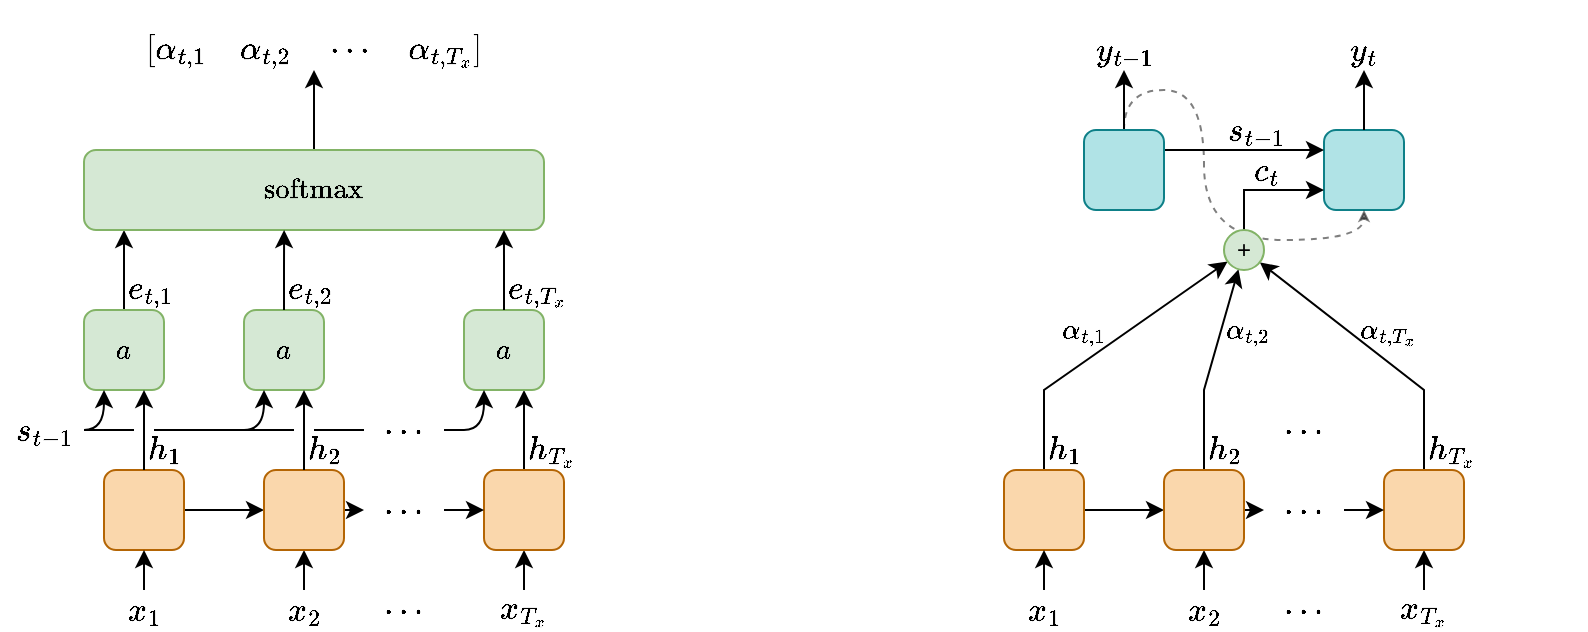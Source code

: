 <mxfile version="28.1.0">
  <diagram name="Page-1" id="7Hp5OYf-DiUog9Jv8eFp">
    <mxGraphModel dx="1181" dy="487" grid="1" gridSize="10" guides="1" tooltips="1" connect="1" arrows="1" fold="1" page="1" pageScale="1" pageWidth="1169" pageHeight="827" math="1" shadow="0">
      <root>
        <mxCell id="0" />
        <mxCell id="1" parent="0" />
        <mxCell id="xuWhe2s87QxmxpRfXsgi-13" style="edgeStyle=orthogonalEdgeStyle;rounded=0;orthogonalLoop=1;jettySize=auto;html=1;exitX=1;exitY=0.5;exitDx=0;exitDy=0;entryX=0;entryY=0.5;entryDx=0;entryDy=0;" edge="1" parent="1" source="xuWhe2s87QxmxpRfXsgi-1" target="xuWhe2s87QxmxpRfXsgi-5">
          <mxGeometry relative="1" as="geometry" />
        </mxCell>
        <mxCell id="xuWhe2s87QxmxpRfXsgi-1" value="" style="rounded=1;whiteSpace=wrap;html=1;fillColor=#fad7ac;strokeColor=#b46504;" vertex="1" parent="1">
          <mxGeometry x="190" y="320" width="40" height="40" as="geometry" />
        </mxCell>
        <mxCell id="xuWhe2s87QxmxpRfXsgi-11" style="edgeStyle=orthogonalEdgeStyle;rounded=0;orthogonalLoop=1;jettySize=auto;html=1;exitX=0.5;exitY=0;exitDx=0;exitDy=0;entryX=0.5;entryY=1;entryDx=0;entryDy=0;" edge="1" parent="1" source="xuWhe2s87QxmxpRfXsgi-2" target="xuWhe2s87QxmxpRfXsgi-1">
          <mxGeometry relative="1" as="geometry" />
        </mxCell>
        <mxCell id="xuWhe2s87QxmxpRfXsgi-2" value="$$x_1$$" style="text;html=1;align=center;verticalAlign=middle;whiteSpace=wrap;rounded=0;fontSize=14;" vertex="1" parent="1">
          <mxGeometry x="190" y="380" width="40" height="20" as="geometry" />
        </mxCell>
        <mxCell id="xuWhe2s87QxmxpRfXsgi-12" style="edgeStyle=orthogonalEdgeStyle;rounded=0;orthogonalLoop=1;jettySize=auto;html=1;exitX=0.5;exitY=0;exitDx=0;exitDy=0;entryX=0.5;entryY=1;entryDx=0;entryDy=0;" edge="1" parent="1" source="xuWhe2s87QxmxpRfXsgi-3" target="xuWhe2s87QxmxpRfXsgi-5">
          <mxGeometry relative="1" as="geometry" />
        </mxCell>
        <mxCell id="xuWhe2s87QxmxpRfXsgi-3" value="$$x_2$$" style="text;html=1;align=center;verticalAlign=middle;whiteSpace=wrap;rounded=0;fontSize=14;" vertex="1" parent="1">
          <mxGeometry x="270" y="380" width="40" height="20" as="geometry" />
        </mxCell>
        <mxCell id="xuWhe2s87QxmxpRfXsgi-20" style="edgeStyle=orthogonalEdgeStyle;rounded=0;orthogonalLoop=1;jettySize=auto;html=1;exitX=0.5;exitY=0;exitDx=0;exitDy=0;entryX=0.5;entryY=1;entryDx=0;entryDy=0;" edge="1" parent="1" source="xuWhe2s87QxmxpRfXsgi-4" target="xuWhe2s87QxmxpRfXsgi-6">
          <mxGeometry relative="1" as="geometry" />
        </mxCell>
        <mxCell id="xuWhe2s87QxmxpRfXsgi-4" value="$$x_{T_x}$$" style="text;html=1;align=center;verticalAlign=middle;whiteSpace=wrap;rounded=0;fontSize=14;" vertex="1" parent="1">
          <mxGeometry x="380" y="380" width="40" height="20" as="geometry" />
        </mxCell>
        <mxCell id="xuWhe2s87QxmxpRfXsgi-14" style="edgeStyle=orthogonalEdgeStyle;rounded=0;orthogonalLoop=1;jettySize=auto;html=1;exitX=1;exitY=0.5;exitDx=0;exitDy=0;entryX=0;entryY=0.5;entryDx=0;entryDy=0;" edge="1" parent="1" source="xuWhe2s87QxmxpRfXsgi-5" target="xuWhe2s87QxmxpRfXsgi-19">
          <mxGeometry relative="1" as="geometry">
            <mxPoint x="340" y="339.944" as="targetPoint" />
          </mxGeometry>
        </mxCell>
        <mxCell id="xuWhe2s87QxmxpRfXsgi-5" value="" style="rounded=1;whiteSpace=wrap;html=1;fillColor=#fad7ac;strokeColor=#b46504;" vertex="1" parent="1">
          <mxGeometry x="270" y="320" width="40" height="40" as="geometry" />
        </mxCell>
        <mxCell id="xuWhe2s87QxmxpRfXsgi-40" style="edgeStyle=orthogonalEdgeStyle;rounded=0;orthogonalLoop=1;jettySize=auto;html=1;exitX=0.5;exitY=0;exitDx=0;exitDy=0;entryX=0.75;entryY=1;entryDx=0;entryDy=0;" edge="1" parent="1" source="xuWhe2s87QxmxpRfXsgi-6" target="xuWhe2s87QxmxpRfXsgi-32">
          <mxGeometry relative="1" as="geometry" />
        </mxCell>
        <mxCell id="xuWhe2s87QxmxpRfXsgi-6" value="" style="rounded=1;whiteSpace=wrap;html=1;fillColor=#fad7ac;strokeColor=#b46504;" vertex="1" parent="1">
          <mxGeometry x="380" y="320" width="40" height="40" as="geometry" />
        </mxCell>
        <mxCell id="xuWhe2s87QxmxpRfXsgi-18" value="" style="endArrow=classic;html=1;rounded=0;entryX=0;entryY=0.5;entryDx=0;entryDy=0;exitX=1;exitY=0.5;exitDx=0;exitDy=0;" edge="1" parent="1" source="xuWhe2s87QxmxpRfXsgi-19" target="xuWhe2s87QxmxpRfXsgi-6">
          <mxGeometry width="50" height="50" relative="1" as="geometry">
            <mxPoint x="370" y="340" as="sourcePoint" />
            <mxPoint x="180" y="310" as="targetPoint" />
          </mxGeometry>
        </mxCell>
        <mxCell id="xuWhe2s87QxmxpRfXsgi-19" value="$$\cdots$$" style="text;html=1;align=center;verticalAlign=middle;whiteSpace=wrap;rounded=0;fontSize=14;fontStyle=0" vertex="1" parent="1">
          <mxGeometry x="320" y="330" width="40" height="20" as="geometry" />
        </mxCell>
        <mxCell id="xuWhe2s87QxmxpRfXsgi-42" style="edgeStyle=orthogonalEdgeStyle;rounded=0;orthogonalLoop=1;jettySize=auto;html=1;exitX=0.5;exitY=0;exitDx=0;exitDy=0;" edge="1" parent="1" source="xuWhe2s87QxmxpRfXsgi-21">
          <mxGeometry relative="1" as="geometry">
            <mxPoint x="200" y="200" as="targetPoint" />
          </mxGeometry>
        </mxCell>
        <mxCell id="xuWhe2s87QxmxpRfXsgi-21" value="$$a$$" style="rounded=1;whiteSpace=wrap;html=1;fillColor=#d5e8d4;strokeColor=#82b366;" vertex="1" parent="1">
          <mxGeometry x="180" y="240" width="40" height="40" as="geometry" />
        </mxCell>
        <mxCell id="xuWhe2s87QxmxpRfXsgi-24" value="" style="endArrow=classic;html=1;rounded=0;entryX=0.25;entryY=1;entryDx=0;entryDy=0;edgeStyle=orthogonalEdgeStyle;curved=1;exitX=1;exitY=0.5;exitDx=0;exitDy=0;" edge="1" parent="1" source="xuWhe2s87QxmxpRfXsgi-25" target="xuWhe2s87QxmxpRfXsgi-21">
          <mxGeometry width="50" height="50" relative="1" as="geometry">
            <mxPoint x="180" y="300" as="sourcePoint" />
            <mxPoint x="160" y="300" as="targetPoint" />
            <Array as="points">
              <mxPoint x="190" y="300" />
            </Array>
          </mxGeometry>
        </mxCell>
        <mxCell id="xuWhe2s87QxmxpRfXsgi-25" value="$$s_{t-1}$$" style="text;html=1;align=center;verticalAlign=middle;whiteSpace=wrap;rounded=0;fontSize=14;" vertex="1" parent="1">
          <mxGeometry x="140" y="290" width="40" height="20" as="geometry" />
        </mxCell>
        <mxCell id="xuWhe2s87QxmxpRfXsgi-26" value="$$a$$" style="rounded=1;whiteSpace=wrap;html=1;fillColor=#d5e8d4;strokeColor=#82b366;" vertex="1" parent="1">
          <mxGeometry x="260" y="240" width="40" height="40" as="geometry" />
        </mxCell>
        <mxCell id="xuWhe2s87QxmxpRfXsgi-27" value="" style="endArrow=classic;html=1;rounded=0;entryX=0.25;entryY=1;entryDx=0;entryDy=0;edgeStyle=orthogonalEdgeStyle;curved=1;exitX=1;exitY=0.5;exitDx=0;exitDy=0;" edge="1" parent="1" target="xuWhe2s87QxmxpRfXsgi-26">
          <mxGeometry width="50" height="50" relative="1" as="geometry">
            <mxPoint x="260" y="300" as="sourcePoint" />
            <mxPoint x="240" y="300" as="targetPoint" />
            <Array as="points">
              <mxPoint x="270" y="300" />
            </Array>
          </mxGeometry>
        </mxCell>
        <mxCell id="xuWhe2s87QxmxpRfXsgi-29" value="" style="endArrow=none;html=1;rounded=0;exitX=1;exitY=0.5;exitDx=0;exitDy=0;" edge="1" parent="1" source="xuWhe2s87QxmxpRfXsgi-25">
          <mxGeometry width="50" height="50" relative="1" as="geometry">
            <mxPoint x="240" y="310" as="sourcePoint" />
            <mxPoint x="260" y="300" as="targetPoint" />
          </mxGeometry>
        </mxCell>
        <mxCell id="xuWhe2s87QxmxpRfXsgi-32" value="$$a$$" style="rounded=1;whiteSpace=wrap;html=1;fillColor=#d5e8d4;strokeColor=#82b366;" vertex="1" parent="1">
          <mxGeometry x="370" y="240" width="40" height="40" as="geometry" />
        </mxCell>
        <mxCell id="xuWhe2s87QxmxpRfXsgi-33" value="" style="endArrow=classic;html=1;rounded=0;entryX=0.25;entryY=1;entryDx=0;entryDy=0;entryPerimeter=0;edgeStyle=orthogonalEdgeStyle;curved=1;exitX=1;exitY=0.5;exitDx=0;exitDy=0;" edge="1" parent="1" target="xuWhe2s87QxmxpRfXsgi-32">
          <mxGeometry width="50" height="50" relative="1" as="geometry">
            <mxPoint x="370" y="300" as="sourcePoint" />
            <mxPoint x="350" y="300" as="targetPoint" />
            <Array as="points">
              <mxPoint x="380" y="300" />
            </Array>
          </mxGeometry>
        </mxCell>
        <mxCell id="xuWhe2s87QxmxpRfXsgi-34" value="$$\cdots$$" style="text;html=1;align=center;verticalAlign=middle;whiteSpace=wrap;rounded=0;fontSize=14;fontStyle=0" vertex="1" parent="1">
          <mxGeometry x="320" y="380" width="40" height="20" as="geometry" />
        </mxCell>
        <mxCell id="xuWhe2s87QxmxpRfXsgi-39" style="edgeStyle=orthogonalEdgeStyle;rounded=0;orthogonalLoop=1;jettySize=auto;html=1;exitX=1;exitY=0.5;exitDx=0;exitDy=0;endArrow=none;endFill=0;" edge="1" parent="1" source="xuWhe2s87QxmxpRfXsgi-35">
          <mxGeometry relative="1" as="geometry">
            <mxPoint x="370" y="300" as="targetPoint" />
          </mxGeometry>
        </mxCell>
        <mxCell id="xuWhe2s87QxmxpRfXsgi-35" value="$$\cdots$$" style="text;html=1;align=center;verticalAlign=middle;whiteSpace=wrap;rounded=0;fontSize=14;fontStyle=0" vertex="1" parent="1">
          <mxGeometry x="320" y="290" width="40" height="20" as="geometry" />
        </mxCell>
        <mxCell id="xuWhe2s87QxmxpRfXsgi-36" value="" style="endArrow=none;html=1;rounded=0;exitX=1;exitY=0.5;exitDx=0;exitDy=0;entryX=0;entryY=0.5;entryDx=0;entryDy=0;" edge="1" parent="1" source="xuWhe2s87QxmxpRfXsgi-25" target="xuWhe2s87QxmxpRfXsgi-35">
          <mxGeometry width="50" height="50" relative="1" as="geometry">
            <mxPoint x="290" y="410" as="sourcePoint" />
            <mxPoint x="340" y="360" as="targetPoint" />
          </mxGeometry>
        </mxCell>
        <mxCell id="xuWhe2s87QxmxpRfXsgi-30" value="" style="rounded=0;whiteSpace=wrap;html=1;strokeColor=none;" vertex="1" parent="1">
          <mxGeometry x="205" y="295" width="10" height="10" as="geometry" />
        </mxCell>
        <mxCell id="xuWhe2s87QxmxpRfXsgi-23" style="edgeStyle=orthogonalEdgeStyle;rounded=0;orthogonalLoop=1;jettySize=auto;html=1;exitX=0.5;exitY=0;exitDx=0;exitDy=0;entryX=0.75;entryY=1;entryDx=0;entryDy=0;" edge="1" parent="1" source="xuWhe2s87QxmxpRfXsgi-1" target="xuWhe2s87QxmxpRfXsgi-21">
          <mxGeometry relative="1" as="geometry" />
        </mxCell>
        <mxCell id="xuWhe2s87QxmxpRfXsgi-37" value="" style="rounded=0;whiteSpace=wrap;html=1;strokeColor=none;" vertex="1" parent="1">
          <mxGeometry x="285" y="295" width="10" height="10" as="geometry" />
        </mxCell>
        <mxCell id="xuWhe2s87QxmxpRfXsgi-31" style="edgeStyle=orthogonalEdgeStyle;rounded=0;orthogonalLoop=1;jettySize=auto;html=1;exitX=0.5;exitY=0;exitDx=0;exitDy=0;entryX=0.75;entryY=1;entryDx=0;entryDy=0;" edge="1" parent="1" source="xuWhe2s87QxmxpRfXsgi-5" target="xuWhe2s87QxmxpRfXsgi-26">
          <mxGeometry relative="1" as="geometry" />
        </mxCell>
        <mxCell id="xuWhe2s87QxmxpRfXsgi-53" style="edgeStyle=orthogonalEdgeStyle;rounded=0;orthogonalLoop=1;jettySize=auto;html=1;exitX=0.5;exitY=0;exitDx=0;exitDy=0;entryX=0.5;entryY=1;entryDx=0;entryDy=0;" edge="1" parent="1" source="xuWhe2s87QxmxpRfXsgi-41" target="xuWhe2s87QxmxpRfXsgi-52">
          <mxGeometry relative="1" as="geometry" />
        </mxCell>
        <mxCell id="xuWhe2s87QxmxpRfXsgi-41" value="$$\text{softmax}$$" style="rounded=1;whiteSpace=wrap;html=1;fillColor=#d5e8d4;strokeColor=#82b366;" vertex="1" parent="1">
          <mxGeometry x="180" y="160" width="230" height="40" as="geometry" />
        </mxCell>
        <mxCell id="xuWhe2s87QxmxpRfXsgi-43" style="edgeStyle=orthogonalEdgeStyle;rounded=0;orthogonalLoop=1;jettySize=auto;html=1;exitX=0.5;exitY=0;exitDx=0;exitDy=0;entryX=0.435;entryY=1;entryDx=0;entryDy=0;entryPerimeter=0;" edge="1" parent="1" source="xuWhe2s87QxmxpRfXsgi-26" target="xuWhe2s87QxmxpRfXsgi-41">
          <mxGeometry relative="1" as="geometry" />
        </mxCell>
        <mxCell id="xuWhe2s87QxmxpRfXsgi-44" style="edgeStyle=orthogonalEdgeStyle;rounded=0;orthogonalLoop=1;jettySize=auto;html=1;exitX=0.5;exitY=0;exitDx=0;exitDy=0;entryX=0.913;entryY=1;entryDx=0;entryDy=0;entryPerimeter=0;" edge="1" parent="1" source="xuWhe2s87QxmxpRfXsgi-32" target="xuWhe2s87QxmxpRfXsgi-41">
          <mxGeometry relative="1" as="geometry" />
        </mxCell>
        <mxCell id="xuWhe2s87QxmxpRfXsgi-45" value="$$e_{t,1}$$" style="text;html=1;align=left;verticalAlign=middle;whiteSpace=wrap;rounded=0;fontSize=14;" vertex="1" parent="1">
          <mxGeometry x="200" y="220" width="40" height="20" as="geometry" />
        </mxCell>
        <mxCell id="xuWhe2s87QxmxpRfXsgi-46" value="$$h_1$$" style="text;html=1;align=left;verticalAlign=middle;whiteSpace=wrap;rounded=0;fontSize=14;" vertex="1" parent="1">
          <mxGeometry x="210" y="300" width="40" height="20" as="geometry" />
        </mxCell>
        <mxCell id="xuWhe2s87QxmxpRfXsgi-47" value="$$h_2$$" style="text;html=1;align=left;verticalAlign=middle;whiteSpace=wrap;rounded=0;fontSize=14;" vertex="1" parent="1">
          <mxGeometry x="290" y="300" width="40" height="20" as="geometry" />
        </mxCell>
        <mxCell id="xuWhe2s87QxmxpRfXsgi-48" value="$$h_{T_x}$$" style="text;html=1;align=left;verticalAlign=middle;whiteSpace=wrap;rounded=0;fontSize=14;" vertex="1" parent="1">
          <mxGeometry x="400" y="300" width="40" height="20" as="geometry" />
        </mxCell>
        <mxCell id="xuWhe2s87QxmxpRfXsgi-49" value="$$e_{t,2}$$" style="text;html=1;align=left;verticalAlign=middle;whiteSpace=wrap;rounded=0;fontSize=14;" vertex="1" parent="1">
          <mxGeometry x="280" y="220" width="40" height="20" as="geometry" />
        </mxCell>
        <mxCell id="xuWhe2s87QxmxpRfXsgi-50" value="$$e_{t,T_x}$$" style="text;html=1;align=left;verticalAlign=middle;whiteSpace=wrap;rounded=0;fontSize=14;" vertex="1" parent="1">
          <mxGeometry x="390" y="220" width="40" height="20" as="geometry" />
        </mxCell>
        <mxCell id="xuWhe2s87QxmxpRfXsgi-52" value="$$\left[\alpha_{t,1}\quad \alpha_{t,2}\quad \cdots\quad \alpha_{t,T_x}\right]$$" style="text;html=1;align=center;verticalAlign=middle;whiteSpace=wrap;rounded=0;fontSize=14;" vertex="1" parent="1">
          <mxGeometry x="195" y="100" width="200" height="20" as="geometry" />
        </mxCell>
        <mxCell id="xuWhe2s87QxmxpRfXsgi-54" style="edgeStyle=orthogonalEdgeStyle;rounded=0;orthogonalLoop=1;jettySize=auto;html=1;exitX=1;exitY=0.5;exitDx=0;exitDy=0;entryX=0;entryY=0.5;entryDx=0;entryDy=0;" edge="1" parent="1" source="xuWhe2s87QxmxpRfXsgi-55" target="xuWhe2s87QxmxpRfXsgi-63">
          <mxGeometry relative="1" as="geometry" />
        </mxCell>
        <mxCell id="xuWhe2s87QxmxpRfXsgi-96" style="rounded=0;orthogonalLoop=1;jettySize=auto;html=1;exitX=0.5;exitY=0;exitDx=0;exitDy=0;" edge="1" parent="1" source="xuWhe2s87QxmxpRfXsgi-55" target="xuWhe2s87QxmxpRfXsgi-88">
          <mxGeometry relative="1" as="geometry">
            <Array as="points">
              <mxPoint x="660" y="280" />
            </Array>
          </mxGeometry>
        </mxCell>
        <mxCell id="xuWhe2s87QxmxpRfXsgi-55" value="" style="rounded=1;whiteSpace=wrap;html=1;fillColor=#fad7ac;strokeColor=#b46504;" vertex="1" parent="1">
          <mxGeometry x="640" y="320" width="40" height="40" as="geometry" />
        </mxCell>
        <mxCell id="xuWhe2s87QxmxpRfXsgi-56" style="edgeStyle=orthogonalEdgeStyle;rounded=0;orthogonalLoop=1;jettySize=auto;html=1;exitX=0.5;exitY=0;exitDx=0;exitDy=0;entryX=0.5;entryY=1;entryDx=0;entryDy=0;" edge="1" parent="1" source="xuWhe2s87QxmxpRfXsgi-57" target="xuWhe2s87QxmxpRfXsgi-55">
          <mxGeometry relative="1" as="geometry" />
        </mxCell>
        <mxCell id="xuWhe2s87QxmxpRfXsgi-57" value="$$x_1$$" style="text;html=1;align=center;verticalAlign=middle;whiteSpace=wrap;rounded=0;fontSize=14;" vertex="1" parent="1">
          <mxGeometry x="640" y="380" width="40" height="20" as="geometry" />
        </mxCell>
        <mxCell id="xuWhe2s87QxmxpRfXsgi-58" style="edgeStyle=orthogonalEdgeStyle;rounded=0;orthogonalLoop=1;jettySize=auto;html=1;exitX=0.5;exitY=0;exitDx=0;exitDy=0;entryX=0.5;entryY=1;entryDx=0;entryDy=0;" edge="1" parent="1" source="xuWhe2s87QxmxpRfXsgi-59" target="xuWhe2s87QxmxpRfXsgi-63">
          <mxGeometry relative="1" as="geometry" />
        </mxCell>
        <mxCell id="xuWhe2s87QxmxpRfXsgi-59" value="$$x_2$$" style="text;html=1;align=center;verticalAlign=middle;whiteSpace=wrap;rounded=0;fontSize=14;" vertex="1" parent="1">
          <mxGeometry x="720" y="380" width="40" height="20" as="geometry" />
        </mxCell>
        <mxCell id="xuWhe2s87QxmxpRfXsgi-60" style="edgeStyle=orthogonalEdgeStyle;rounded=0;orthogonalLoop=1;jettySize=auto;html=1;exitX=0.5;exitY=0;exitDx=0;exitDy=0;entryX=0.5;entryY=1;entryDx=0;entryDy=0;" edge="1" parent="1" source="xuWhe2s87QxmxpRfXsgi-61" target="xuWhe2s87QxmxpRfXsgi-65">
          <mxGeometry relative="1" as="geometry" />
        </mxCell>
        <mxCell id="xuWhe2s87QxmxpRfXsgi-61" value="$$x_{T_x}$$" style="text;html=1;align=center;verticalAlign=middle;whiteSpace=wrap;rounded=0;fontSize=14;" vertex="1" parent="1">
          <mxGeometry x="830" y="380" width="40" height="20" as="geometry" />
        </mxCell>
        <mxCell id="xuWhe2s87QxmxpRfXsgi-62" style="edgeStyle=orthogonalEdgeStyle;rounded=0;orthogonalLoop=1;jettySize=auto;html=1;exitX=1;exitY=0.5;exitDx=0;exitDy=0;entryX=0;entryY=0.5;entryDx=0;entryDy=0;" edge="1" parent="1" source="xuWhe2s87QxmxpRfXsgi-63" target="xuWhe2s87QxmxpRfXsgi-67">
          <mxGeometry relative="1" as="geometry">
            <mxPoint x="790" y="339.944" as="targetPoint" />
          </mxGeometry>
        </mxCell>
        <mxCell id="xuWhe2s87QxmxpRfXsgi-97" style="rounded=0;orthogonalLoop=1;jettySize=auto;html=1;exitX=0.5;exitY=0;exitDx=0;exitDy=0;" edge="1" parent="1" source="xuWhe2s87QxmxpRfXsgi-63" target="xuWhe2s87QxmxpRfXsgi-88">
          <mxGeometry relative="1" as="geometry">
            <Array as="points">
              <mxPoint x="740" y="280" />
            </Array>
          </mxGeometry>
        </mxCell>
        <mxCell id="xuWhe2s87QxmxpRfXsgi-63" value="" style="rounded=1;whiteSpace=wrap;html=1;fillColor=#fad7ac;strokeColor=#b46504;" vertex="1" parent="1">
          <mxGeometry x="720" y="320" width="40" height="40" as="geometry" />
        </mxCell>
        <mxCell id="xuWhe2s87QxmxpRfXsgi-98" style="rounded=0;orthogonalLoop=1;jettySize=auto;html=1;exitX=0.5;exitY=0;exitDx=0;exitDy=0;" edge="1" parent="1" source="xuWhe2s87QxmxpRfXsgi-65" target="xuWhe2s87QxmxpRfXsgi-88">
          <mxGeometry relative="1" as="geometry">
            <Array as="points">
              <mxPoint x="850" y="280" />
            </Array>
          </mxGeometry>
        </mxCell>
        <mxCell id="xuWhe2s87QxmxpRfXsgi-65" value="" style="rounded=1;whiteSpace=wrap;html=1;fillColor=#fad7ac;strokeColor=#b46504;" vertex="1" parent="1">
          <mxGeometry x="830" y="320" width="40" height="40" as="geometry" />
        </mxCell>
        <mxCell id="xuWhe2s87QxmxpRfXsgi-66" value="" style="endArrow=classic;html=1;rounded=0;entryX=0;entryY=0.5;entryDx=0;entryDy=0;exitX=1;exitY=0.5;exitDx=0;exitDy=0;" edge="1" parent="1" source="xuWhe2s87QxmxpRfXsgi-67" target="xuWhe2s87QxmxpRfXsgi-65">
          <mxGeometry width="50" height="50" relative="1" as="geometry">
            <mxPoint x="820" y="340" as="sourcePoint" />
            <mxPoint x="630" y="310" as="targetPoint" />
          </mxGeometry>
        </mxCell>
        <mxCell id="xuWhe2s87QxmxpRfXsgi-67" value="$$\cdots$$" style="text;html=1;align=center;verticalAlign=middle;whiteSpace=wrap;rounded=0;fontSize=14;fontStyle=0" vertex="1" parent="1">
          <mxGeometry x="770" y="330" width="40" height="20" as="geometry" />
        </mxCell>
        <mxCell id="xuWhe2s87QxmxpRfXsgi-69" value="$$s_{t-1}$$" style="text;html=1;align=left;verticalAlign=middle;whiteSpace=wrap;rounded=0;fontSize=14;" vertex="1" parent="1">
          <mxGeometry x="750" y="140" width="40" height="20" as="geometry" />
        </mxCell>
        <mxCell id="xuWhe2s87QxmxpRfXsgi-73" value="$$\cdots$$" style="text;html=1;align=center;verticalAlign=middle;whiteSpace=wrap;rounded=0;fontSize=14;fontStyle=0" vertex="1" parent="1">
          <mxGeometry x="770" y="380" width="40" height="20" as="geometry" />
        </mxCell>
        <mxCell id="xuWhe2s87QxmxpRfXsgi-75" value="$$\cdots$$" style="text;html=1;align=center;verticalAlign=middle;whiteSpace=wrap;rounded=0;fontSize=14;fontStyle=0" vertex="1" parent="1">
          <mxGeometry x="770" y="290" width="40" height="20" as="geometry" />
        </mxCell>
        <mxCell id="xuWhe2s87QxmxpRfXsgi-81" value="$$h_1$$" style="text;html=1;align=left;verticalAlign=middle;whiteSpace=wrap;rounded=0;fontSize=14;" vertex="1" parent="1">
          <mxGeometry x="660" y="300" width="40" height="20" as="geometry" />
        </mxCell>
        <mxCell id="xuWhe2s87QxmxpRfXsgi-82" value="$$h_2$$" style="text;html=1;align=left;verticalAlign=middle;whiteSpace=wrap;rounded=0;fontSize=14;" vertex="1" parent="1">
          <mxGeometry x="740" y="300" width="40" height="20" as="geometry" />
        </mxCell>
        <mxCell id="xuWhe2s87QxmxpRfXsgi-83" value="$$h_{T_x}$$" style="text;html=1;align=left;verticalAlign=middle;whiteSpace=wrap;rounded=0;fontSize=14;" vertex="1" parent="1">
          <mxGeometry x="850" y="300" width="40" height="20" as="geometry" />
        </mxCell>
        <mxCell id="xuWhe2s87QxmxpRfXsgi-84" value="" style="rounded=1;whiteSpace=wrap;html=1;fillColor=#b0e3e6;strokeColor=#0e8088;" vertex="1" parent="1">
          <mxGeometry x="800" y="150" width="40" height="40" as="geometry" />
        </mxCell>
        <mxCell id="xuWhe2s87QxmxpRfXsgi-86" style="edgeStyle=orthogonalEdgeStyle;rounded=0;orthogonalLoop=1;jettySize=auto;html=1;exitX=1;exitY=0.25;exitDx=0;exitDy=0;entryX=0;entryY=0.25;entryDx=0;entryDy=0;" edge="1" parent="1" source="xuWhe2s87QxmxpRfXsgi-85" target="xuWhe2s87QxmxpRfXsgi-84">
          <mxGeometry relative="1" as="geometry" />
        </mxCell>
        <mxCell id="xuWhe2s87QxmxpRfXsgi-90" style="edgeStyle=orthogonalEdgeStyle;rounded=0;orthogonalLoop=1;jettySize=auto;html=1;exitX=0.5;exitY=0;exitDx=0;exitDy=0;entryX=0.5;entryY=1;entryDx=0;entryDy=0;" edge="1" parent="1" source="xuWhe2s87QxmxpRfXsgi-85" target="xuWhe2s87QxmxpRfXsgi-89">
          <mxGeometry relative="1" as="geometry" />
        </mxCell>
        <mxCell id="xuWhe2s87QxmxpRfXsgi-91" style="edgeStyle=orthogonalEdgeStyle;rounded=0;orthogonalLoop=1;jettySize=auto;html=1;exitX=0.5;exitY=0;exitDx=0;exitDy=0;entryX=0.5;entryY=1;entryDx=0;entryDy=0;curved=1;dashed=1;opacity=50;endSize=3;" edge="1" parent="1" source="xuWhe2s87QxmxpRfXsgi-85" target="xuWhe2s87QxmxpRfXsgi-84">
          <mxGeometry relative="1" as="geometry">
            <Array as="points">
              <mxPoint x="700" y="130" />
              <mxPoint x="740" y="130" />
              <mxPoint x="740" y="205" />
              <mxPoint x="820" y="205" />
            </Array>
          </mxGeometry>
        </mxCell>
        <mxCell id="xuWhe2s87QxmxpRfXsgi-85" value="" style="rounded=1;whiteSpace=wrap;html=1;fillColor=#b0e3e6;strokeColor=#0e8088;" vertex="1" parent="1">
          <mxGeometry x="680" y="150" width="40" height="40" as="geometry" />
        </mxCell>
        <mxCell id="xuWhe2s87QxmxpRfXsgi-87" value="$$c_{t}$$" style="text;html=1;align=right;verticalAlign=middle;whiteSpace=wrap;rounded=0;fontSize=14;" vertex="1" parent="1">
          <mxGeometry x="740" y="160" width="40" height="20" as="geometry" />
        </mxCell>
        <mxCell id="xuWhe2s87QxmxpRfXsgi-99" style="edgeStyle=orthogonalEdgeStyle;rounded=0;orthogonalLoop=1;jettySize=auto;html=1;exitX=0.5;exitY=0;exitDx=0;exitDy=0;entryX=0;entryY=0.75;entryDx=0;entryDy=0;" edge="1" parent="1" source="xuWhe2s87QxmxpRfXsgi-88" target="xuWhe2s87QxmxpRfXsgi-84">
          <mxGeometry relative="1" as="geometry" />
        </mxCell>
        <mxCell id="xuWhe2s87QxmxpRfXsgi-88" value="+" style="ellipse;whiteSpace=wrap;html=1;aspect=fixed;fillColor=#d5e8d4;strokeColor=#82b366;" vertex="1" parent="1">
          <mxGeometry x="750" y="200" width="20" height="20" as="geometry" />
        </mxCell>
        <mxCell id="xuWhe2s87QxmxpRfXsgi-89" value="$$y_{t-1}$$" style="text;html=1;align=center;verticalAlign=middle;whiteSpace=wrap;rounded=0;fontSize=14;" vertex="1" parent="1">
          <mxGeometry x="680" y="100" width="40" height="20" as="geometry" />
        </mxCell>
        <mxCell id="xuWhe2s87QxmxpRfXsgi-92" style="edgeStyle=orthogonalEdgeStyle;rounded=0;orthogonalLoop=1;jettySize=auto;html=1;exitX=0.5;exitY=0;exitDx=0;exitDy=0;entryX=0.5;entryY=1;entryDx=0;entryDy=0;" edge="1" parent="1" target="xuWhe2s87QxmxpRfXsgi-93">
          <mxGeometry relative="1" as="geometry">
            <mxPoint x="820" y="150" as="sourcePoint" />
          </mxGeometry>
        </mxCell>
        <mxCell id="xuWhe2s87QxmxpRfXsgi-93" value="$$y_{t}$$" style="text;html=1;align=center;verticalAlign=middle;whiteSpace=wrap;rounded=0;fontSize=14;" vertex="1" parent="1">
          <mxGeometry x="800" y="100" width="40" height="20" as="geometry" />
        </mxCell>
        <mxCell id="xuWhe2s87QxmxpRfXsgi-103" value="&lt;span style=&quot;text-wrap-mode: nowrap; background-color: rgb(255, 255, 255);&quot;&gt;$$\alpha_{t,1}$$&lt;/span&gt;" style="text;html=1;align=center;verticalAlign=middle;whiteSpace=wrap;rounded=0;fontSize=12;" vertex="1" parent="1">
          <mxGeometry x="660" y="245" width="40" height="10" as="geometry" />
        </mxCell>
        <mxCell id="xuWhe2s87QxmxpRfXsgi-104" value="&lt;span style=&quot;text-wrap-mode: nowrap; background-color: rgb(255, 255, 255);&quot;&gt;$$\alpha_{t,2}$$&lt;/span&gt;" style="text;html=1;align=center;verticalAlign=middle;whiteSpace=wrap;rounded=0;fontSize=12;" vertex="1" parent="1">
          <mxGeometry x="742" y="245" width="40" height="10" as="geometry" />
        </mxCell>
        <mxCell id="xuWhe2s87QxmxpRfXsgi-105" value="&lt;span style=&quot;text-wrap-mode: nowrap; background-color: rgb(255, 255, 255);&quot;&gt;$$\alpha_{t,T_x}$$&lt;/span&gt;" style="text;html=1;align=center;verticalAlign=middle;whiteSpace=wrap;rounded=0;fontSize=12;" vertex="1" parent="1">
          <mxGeometry x="812" y="245" width="40" height="10" as="geometry" />
        </mxCell>
      </root>
    </mxGraphModel>
  </diagram>
</mxfile>
